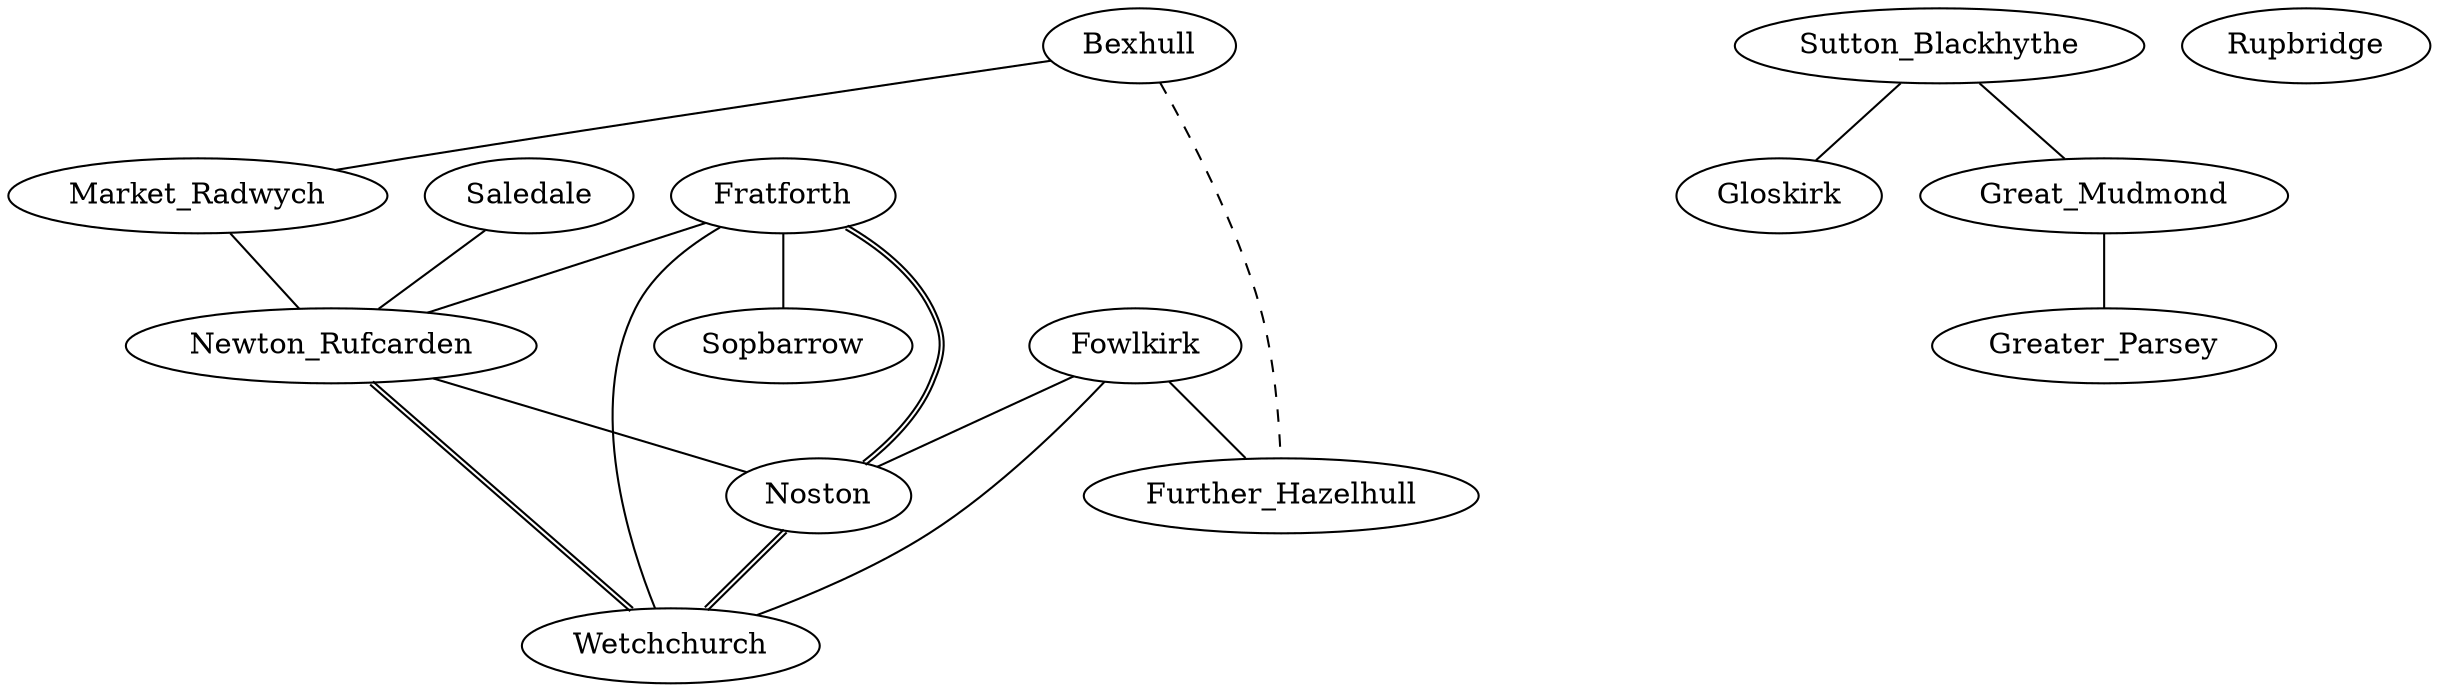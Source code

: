 graph Towns {
    Fratforth
    Sutton_Blackhythe
    Bexhull
    Wetchchurch
    Newton_Rufcarden
    Gloskirk
    Sopbarrow
    Great_Mudmond
    Noston
    Greater_Parsey
    Market_Radwych
    Fowlkirk
    Rupbridge
    Saledale
    Further_Hazelhull
    Saledale -- Newton_Rufcarden
    Newton_Rufcarden -- Wetchchurch [color="black:black"]
    Great_Mudmond -- Greater_Parsey
    Noston -- Wetchchurch [color="black:black"]
    Bexhull -- Market_Radwych
    Sutton_Blackhythe -- Gloskirk
    Fratforth -- Newton_Rufcarden
    Fowlkirk -- Noston
    Newton_Rufcarden -- Noston
    Fratforth -- Wetchchurch
    Bexhull -- Further_Hazelhull [style="dashed"]
    Fowlkirk -- Further_Hazelhull
    Fratforth -- Noston [color="black:black"]
    Market_Radwych -- Newton_Rufcarden
    Fowlkirk -- Wetchchurch
    Fratforth -- Sopbarrow
    Sutton_Blackhythe -- Great_Mudmond
}
